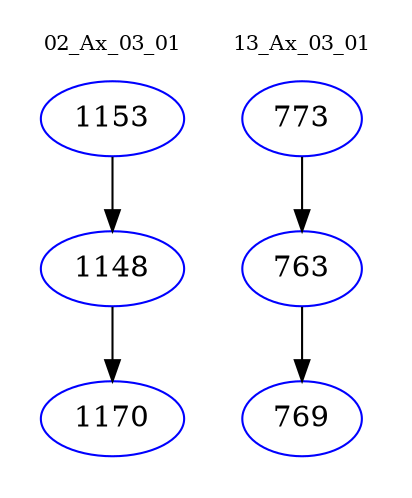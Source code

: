 digraph{
subgraph cluster_0 {
color = white
label = "02_Ax_03_01";
fontsize=10;
T0_1153 [label="1153", color="blue"]
T0_1153 -> T0_1148 [color="black"]
T0_1148 [label="1148", color="blue"]
T0_1148 -> T0_1170 [color="black"]
T0_1170 [label="1170", color="blue"]
}
subgraph cluster_1 {
color = white
label = "13_Ax_03_01";
fontsize=10;
T1_773 [label="773", color="blue"]
T1_773 -> T1_763 [color="black"]
T1_763 [label="763", color="blue"]
T1_763 -> T1_769 [color="black"]
T1_769 [label="769", color="blue"]
}
}
